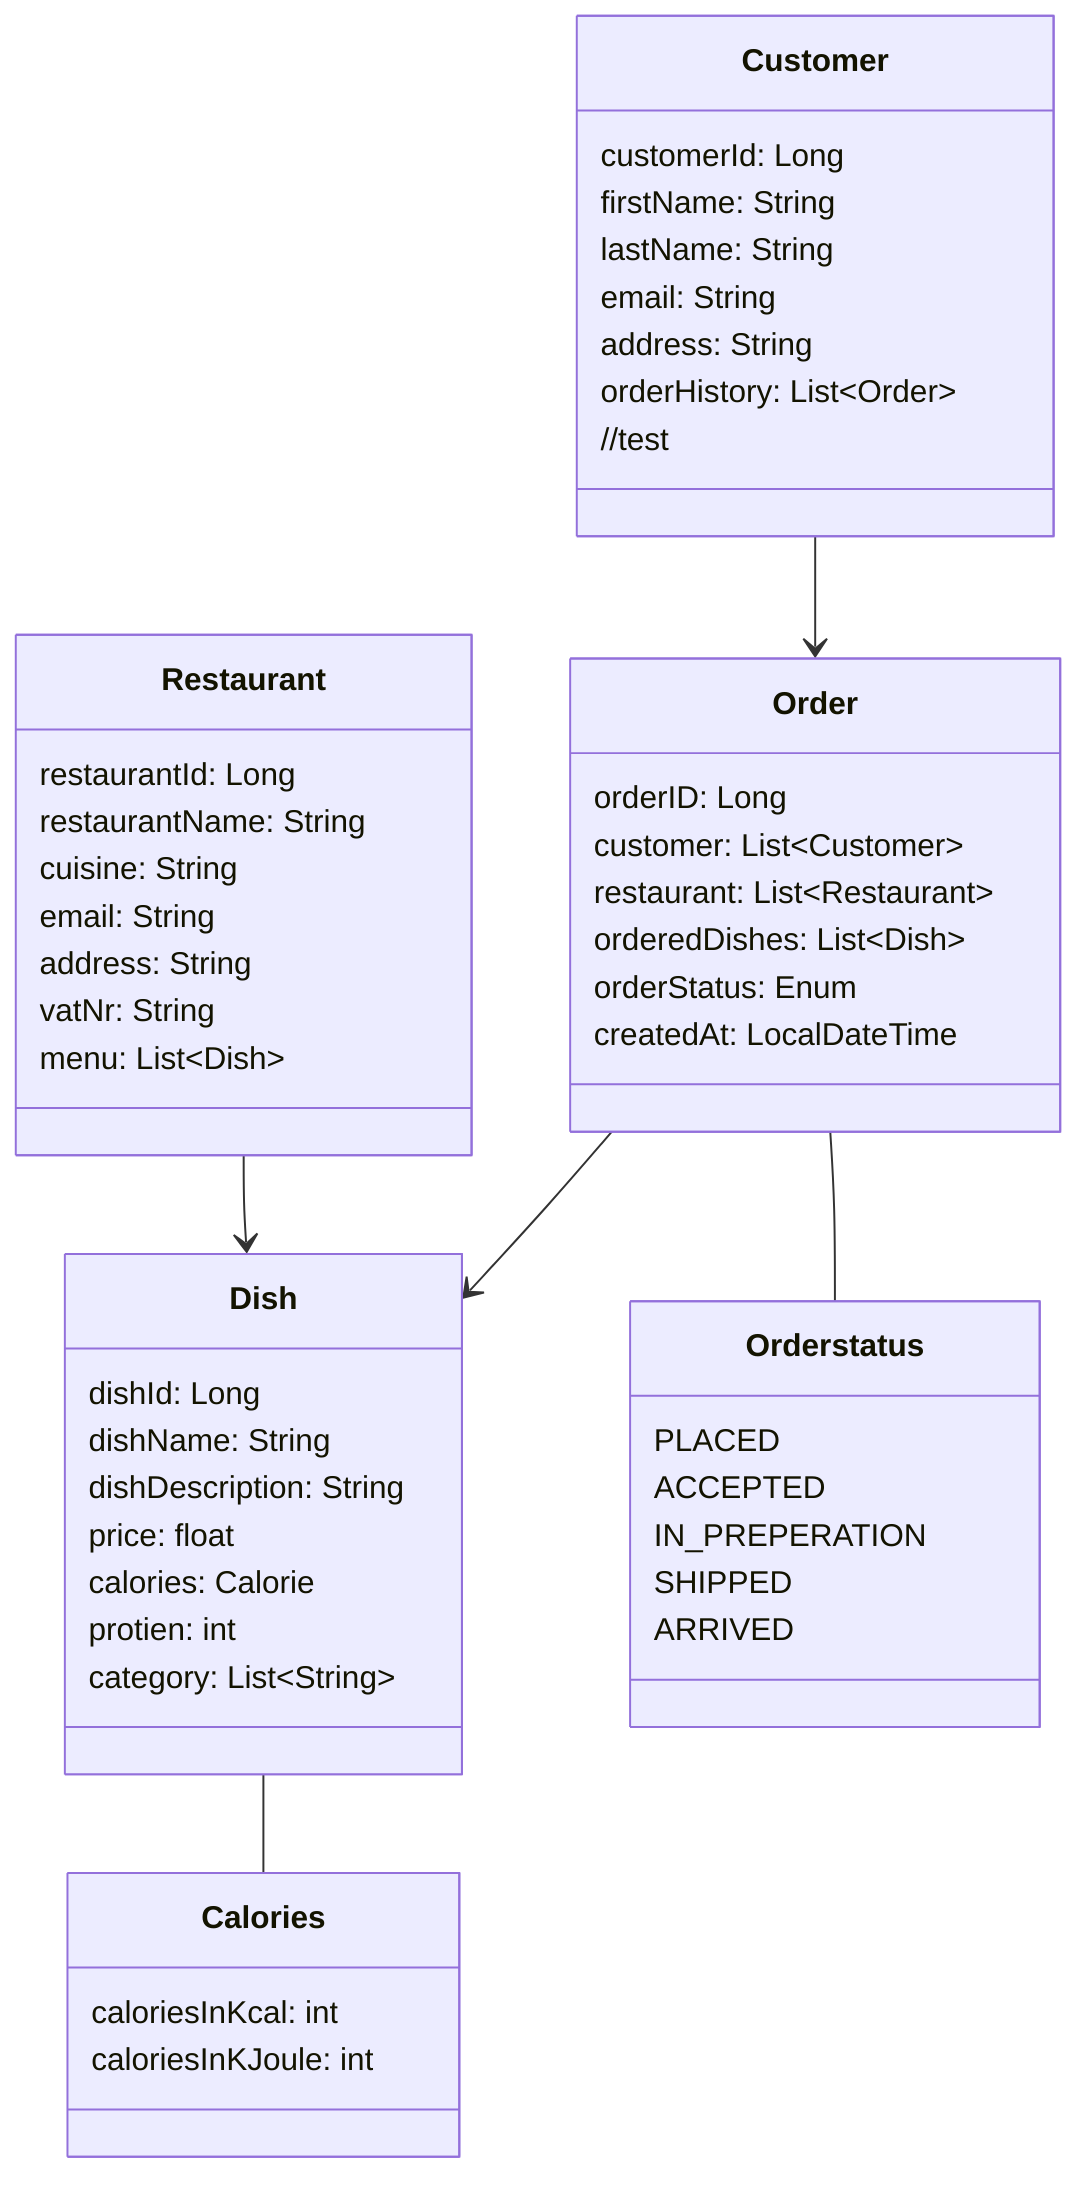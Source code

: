 classDiagram
    class Customer {
        customerId: Long
        firstName: String
        lastName: String
        email: String
        address: String
        orderHistory: List~Order~
        //test
    }

    class Restaurant {
        restaurantId: Long
        restaurantName: String
        cuisine: String
        email: String
        address: String
        vatNr: String
        menu: List~Dish~
    }

    class Order {
        orderID: Long
        customer: List~Customer~
        restaurant: List~Restaurant~
        orderedDishes: List~Dish~
        orderStatus: Enum
        createdAt: LocalDateTime
    }

    class Dish {
        dishId: Long
        dishName: String
        dishDescription: String
        price: float
        calories: Calorie
        protien: int
        category: List~String~
    }

    class Calories {
        caloriesInKcal: int
        caloriesInKJoule: int
    }

    class Orderstatus {
        PLACED
        ACCEPTED
        IN_PREPERATION
        SHIPPED
        ARRIVED
    }


    Customer --> Order
    Restaurant --> Dish
    Order --> Dish
    Order -- Orderstatus
    Dish -- Calories